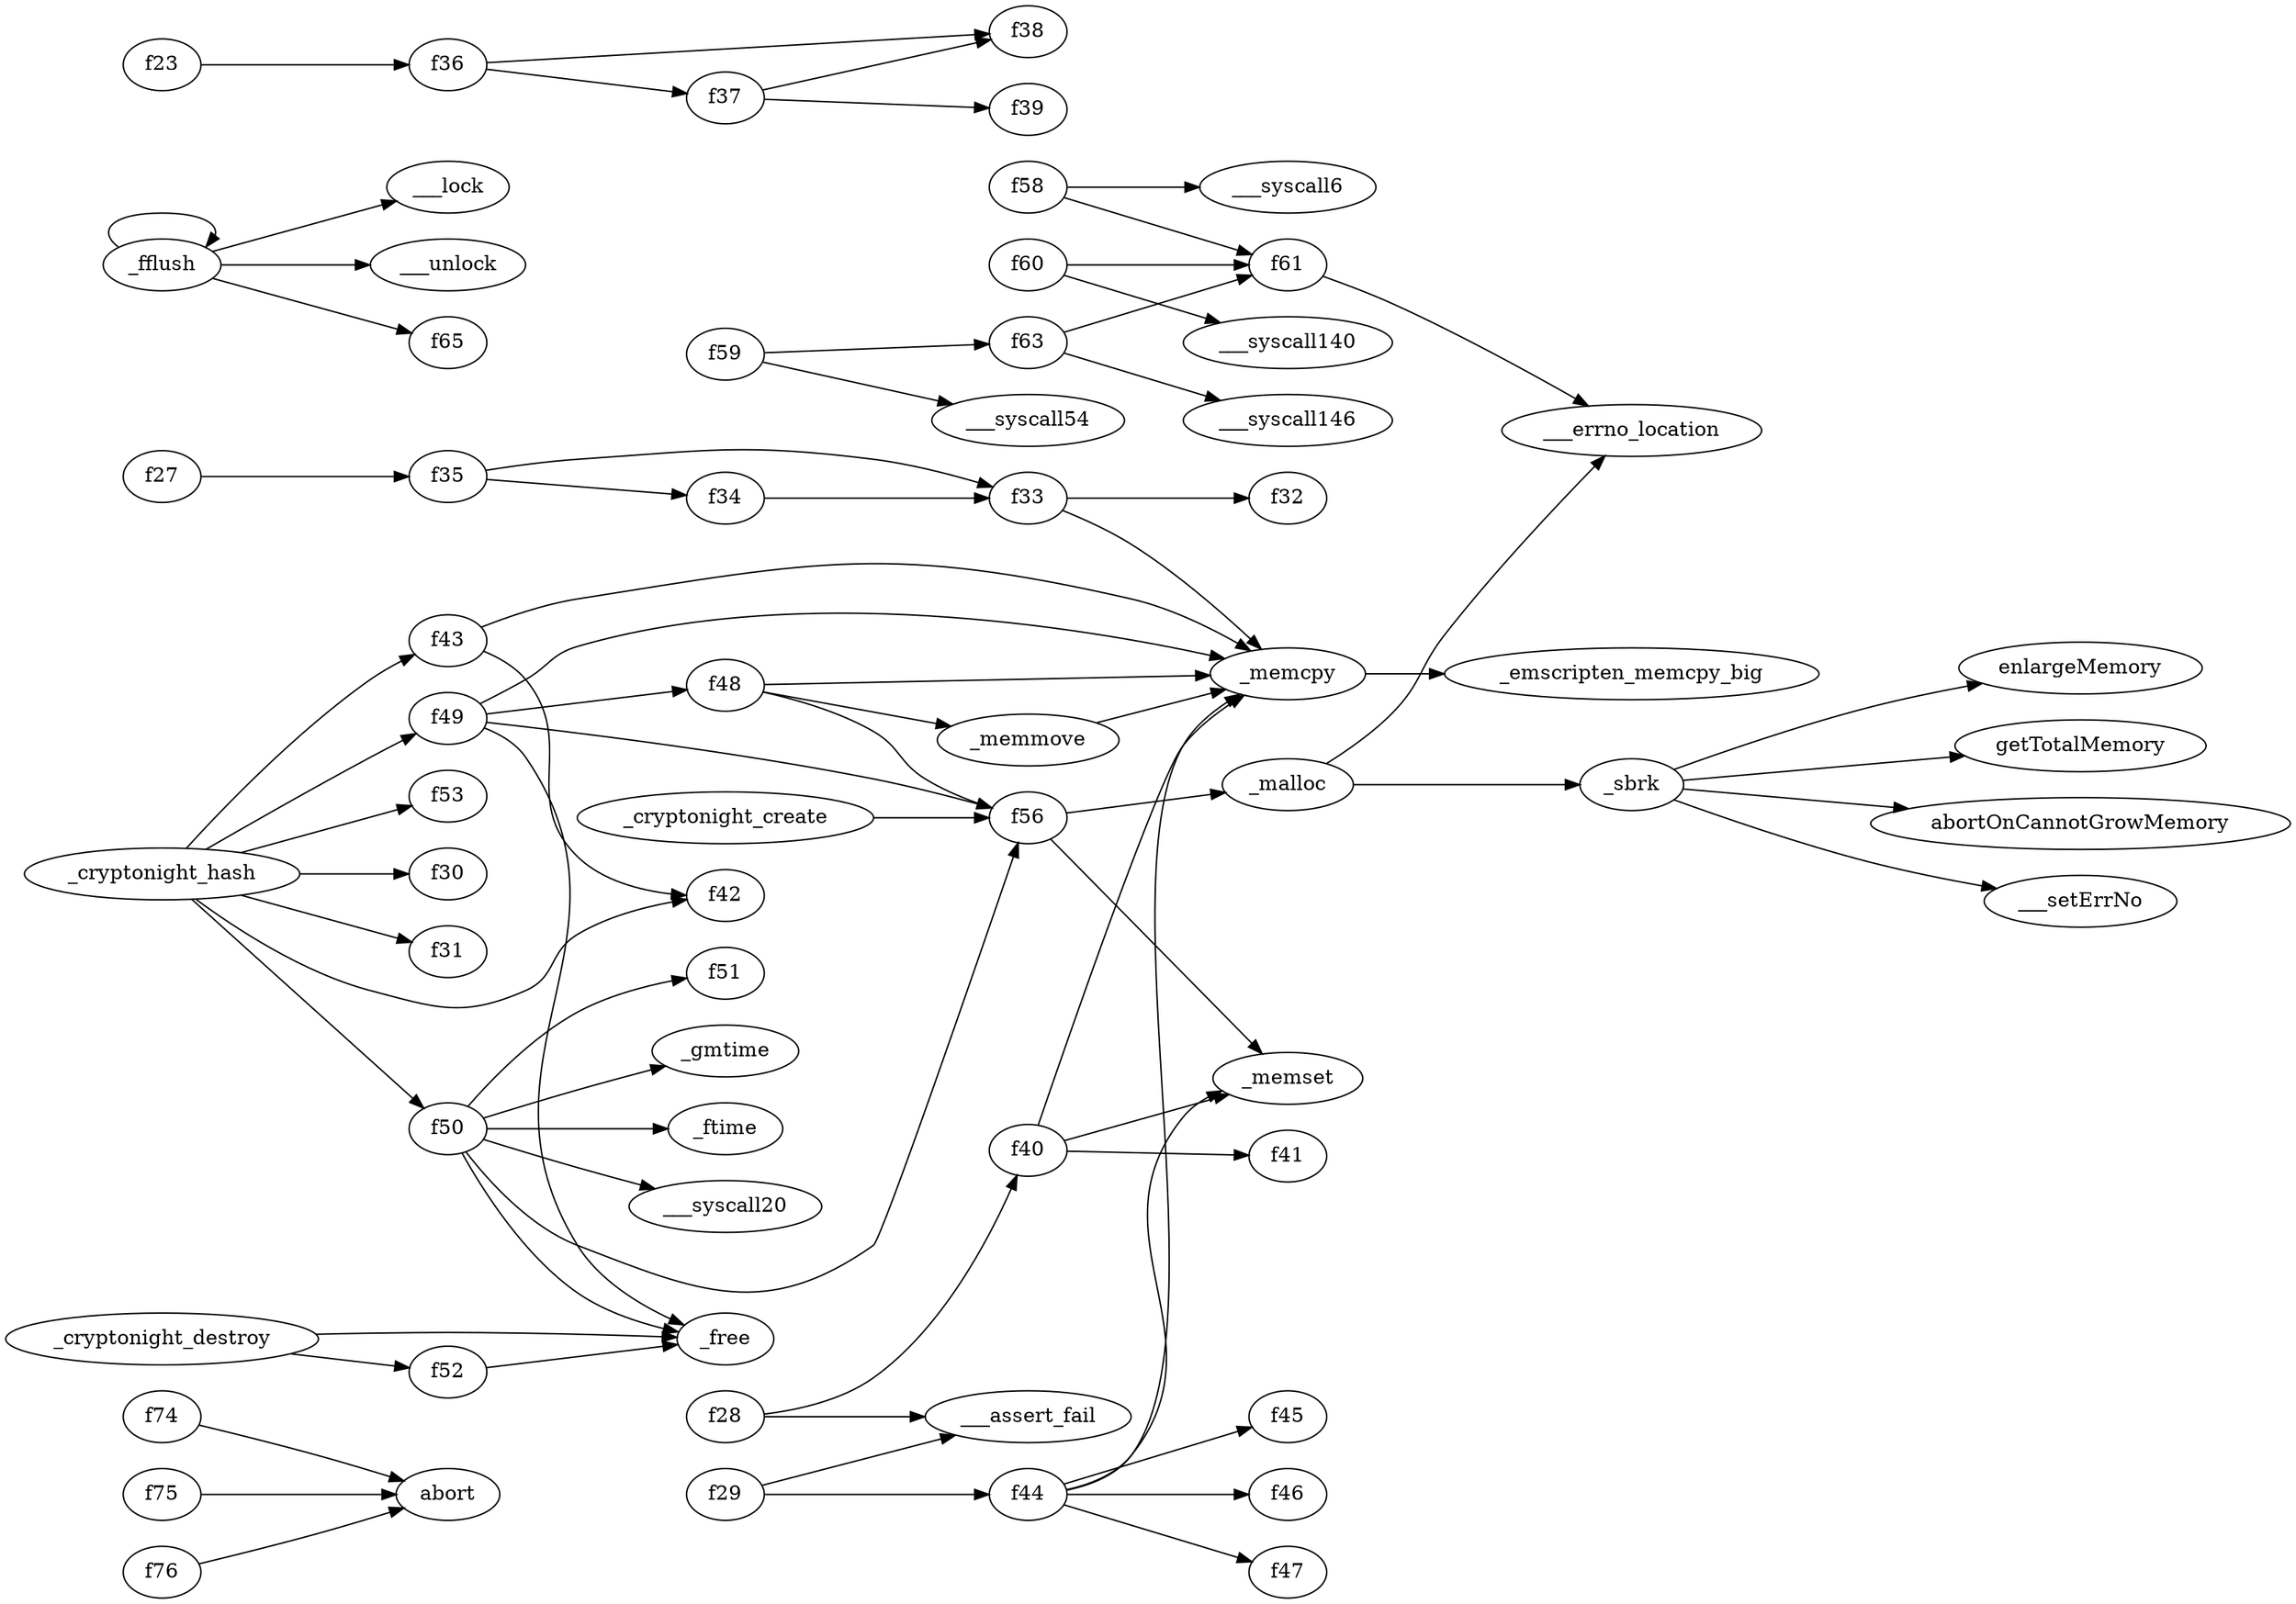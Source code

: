 strict digraph {
  rankdir = LR;
  0 [label = "abort"];
  1 [label = "enlargeMemory"];
  2 [label = "getTotalMemory"];
  3 [label = "abortOnCannotGrowMemory"];
  4 [label = "_gmtime"];
  5 [label = "___lock"];
  6 [label = "___syscall6"];
  7 [label = "___setErrNo"];
  8 [label = "___unlock"];
  9 [label = "_ftime"];
  10 [label = "_emscripten_memcpy_big"];
  11 [label = "___syscall54"];
  12 [label = "___syscall140"];
  13 [label = "___syscall20"];
  14 [label = "___assert_fail"];
  15 [label = "___syscall146"];
  23 [label = "f23"];
  24 [label = "_cryptonight_create"];
  25 [label = "_cryptonight_destroy"];
  26 [label = "_cryptonight_hash"];
  27 [label = "f27"];
  28 [label = "f28"];
  29 [label = "f29"];
  30 [label = "f30"];
  31 [label = "f31"];
  32 [label = "f32"];
  33 [label = "f33"];
  34 [label = "f34"];
  35 [label = "f35"];
  36 [label = "f36"];
  37 [label = "f37"];
  38 [label = "f38"];
  39 [label = "f39"];
  40 [label = "f40"];
  41 [label = "f41"];
  42 [label = "f42"];
  43 [label = "f43"];
  44 [label = "f44"];
  45 [label = "f45"];
  46 [label = "f46"];
  47 [label = "f47"];
  48 [label = "f48"];
  49 [label = "f49"];
  50 [label = "f50"];
  51 [label = "f51"];
  52 [label = "f52"];
  53 [label = "f53"];
  54 [label = "_malloc"];
  55 [label = "_free"];
  56 [label = "f56"];
  58 [label = "f58"];
  59 [label = "f59"];
  60 [label = "f60"];
  61 [label = "f61"];
  62 [label = "___errno_location"];
  63 [label = "f63"];
  64 [label = "_fflush"];
  65 [label = "f65"];
  67 [label = "_memset"];
  68 [label = "_sbrk"];
  69 [label = "_memcpy"];
  70 [label = "_memmove"];
  74 [label = "f74"];
  75 [label = "f75"];
  76 [label = "f76"];
  23 -> 36;
  24 -> 56;
  25 -> 52;
  25 -> 55;
  26 -> 30;
  26 -> 31;
  26 -> 42;
  26 -> 43;
  26 -> 49;
  26 -> 50;
  26 -> 53;
  27 -> 35;
  28 -> 14;
  28 -> 40;
  29 -> 14;
  29 -> 44;
  33 -> 32;
  33 -> 69;
  34 -> 33;
  35 -> 33;
  35 -> 34;
  36 -> 37;
  36 -> 38;
  37 -> 38;
  37 -> 39;
  40 -> 41;
  40 -> 67;
  40 -> 69;
  43 -> 42;
  43 -> 69;
  44 -> 45;
  44 -> 46;
  44 -> 47;
  44 -> 67;
  44 -> 69;
  48 -> 56;
  48 -> 69;
  48 -> 70;
  49 -> 48;
  49 -> 55;
  49 -> 56;
  49 -> 69;
  50 -> 4;
  50 -> 9;
  50 -> 13;
  50 -> 51;
  50 -> 55;
  50 -> 56;
  52 -> 55;
  54 -> 62;
  54 -> 68;
  56 -> 54;
  56 -> 67;
  58 -> 6;
  58 -> 61;
  59 -> 11;
  59 -> 63;
  60 -> 12;
  60 -> 61;
  61 -> 62;
  63 -> 15;
  63 -> 61;
  64 -> 5;
  64 -> 8;
  64 -> 64;
  64 -> 65;
  68 -> 1;
  68 -> 2;
  68 -> 3;
  68 -> 7;
  69 -> 10;
  70 -> 69;
  74 -> 0;
  75 -> 0;
  76 -> 0;
}
